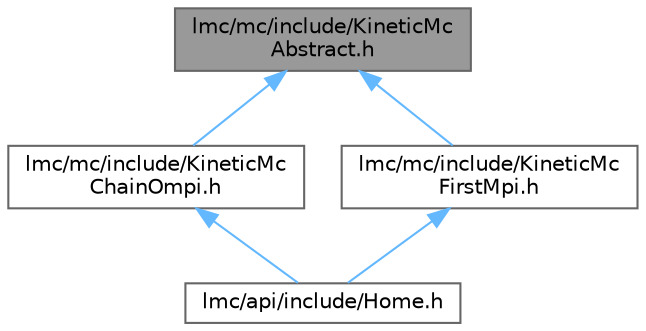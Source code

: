 digraph "lmc/mc/include/KineticMcAbstract.h"
{
 // LATEX_PDF_SIZE
  bgcolor="transparent";
  edge [fontname=Helvetica,fontsize=10,labelfontname=Helvetica,labelfontsize=10];
  node [fontname=Helvetica,fontsize=10,shape=box,height=0.2,width=0.4];
  Node1 [id="Node000001",label="lmc/mc/include/KineticMc\lAbstract.h",height=0.2,width=0.4,color="gray40", fillcolor="grey60", style="filled", fontcolor="black",tooltip="File for Kinetic Monte Carlo Abstract class declaration."];
  Node1 -> Node2 [id="edge1_Node000001_Node000002",dir="back",color="steelblue1",style="solid",tooltip=" "];
  Node2 [id="Node000002",label="lmc/mc/include/KineticMc\lChainOmpi.h",height=0.2,width=0.4,color="grey40", fillcolor="white", style="filled",URL="$KineticMcChainOmpi_8h_source.html",tooltip=" "];
  Node2 -> Node3 [id="edge2_Node000002_Node000003",dir="back",color="steelblue1",style="solid",tooltip=" "];
  Node3 [id="Node000003",label="lmc/api/include/Home.h",height=0.2,width=0.4,color="grey40", fillcolor="white", style="filled",URL="$Home_8h.html",tooltip="File for the Home class implementation."];
  Node1 -> Node4 [id="edge3_Node000001_Node000004",dir="back",color="steelblue1",style="solid",tooltip=" "];
  Node4 [id="Node000004",label="lmc/mc/include/KineticMc\lFirstMpi.h",height=0.2,width=0.4,color="grey40", fillcolor="white", style="filled",URL="$KineticMcFirstMpi_8h.html",tooltip="File for the KineticMcFirstMpi class declaration."];
  Node4 -> Node3 [id="edge4_Node000004_Node000003",dir="back",color="steelblue1",style="solid",tooltip=" "];
}
